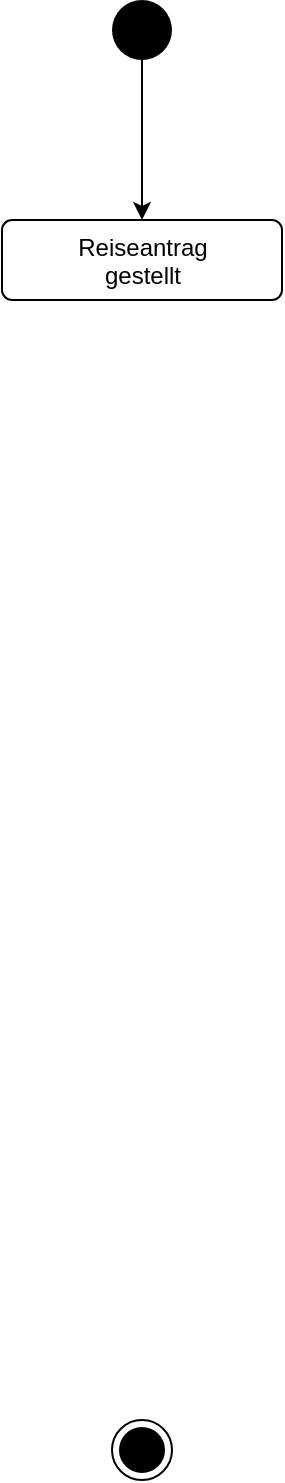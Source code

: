 <mxfile>
    <diagram id="XdSc9m3MNbuZqc3djqfS" name="Seite-1">
        <mxGraphModel dx="865" dy="447" grid="1" gridSize="10" guides="1" tooltips="1" connect="1" arrows="1" fold="1" page="1" pageScale="1" pageWidth="1169" pageHeight="827" math="0" shadow="0">
            <root>
                <mxCell id="0"/>
                <mxCell id="1" parent="0"/>
                <mxCell id="8" style="edgeStyle=none;html=1;exitX=0.5;exitY=1;exitDx=0;exitDy=0;" edge="1" parent="1" source="2" target="4">
                    <mxGeometry relative="1" as="geometry"/>
                </mxCell>
                <mxCell id="2" value="" style="ellipse;fillColor=#000000;strokeColor=none;" parent="1" vertex="1">
                    <mxGeometry x="530" y="60" width="30" height="30" as="geometry"/>
                </mxCell>
                <mxCell id="4" value="Reiseantrag&lt;br&gt;gestellt" style="html=1;align=center;verticalAlign=top;rounded=1;absoluteArcSize=1;arcSize=10;dashed=0;gradientColor=none;shadow=0;glass=0;sketch=0;labelBackgroundColor=none;perimeterSpacing=0;" vertex="1" parent="1">
                    <mxGeometry x="475" y="170" width="140" height="40" as="geometry"/>
                </mxCell>
                <mxCell id="7" value="" style="ellipse;html=1;shape=endState;fillColor=#000000;strokeColor=#000000;rounded=1;shadow=0;glass=0;labelBackgroundColor=none;sketch=0;" vertex="1" parent="1">
                    <mxGeometry x="530" y="770" width="30" height="30" as="geometry"/>
                </mxCell>
            </root>
        </mxGraphModel>
    </diagram>
</mxfile>